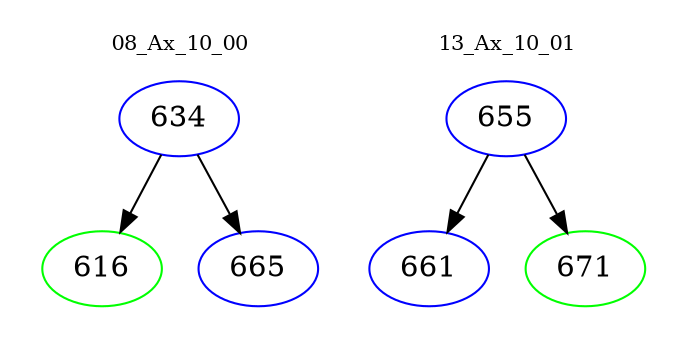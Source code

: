 digraph{
subgraph cluster_0 {
color = white
label = "08_Ax_10_00";
fontsize=10;
T0_634 [label="634", color="blue"]
T0_634 -> T0_616 [color="black"]
T0_616 [label="616", color="green"]
T0_634 -> T0_665 [color="black"]
T0_665 [label="665", color="blue"]
}
subgraph cluster_1 {
color = white
label = "13_Ax_10_01";
fontsize=10;
T1_655 [label="655", color="blue"]
T1_655 -> T1_661 [color="black"]
T1_661 [label="661", color="blue"]
T1_655 -> T1_671 [color="black"]
T1_671 [label="671", color="green"]
}
}
